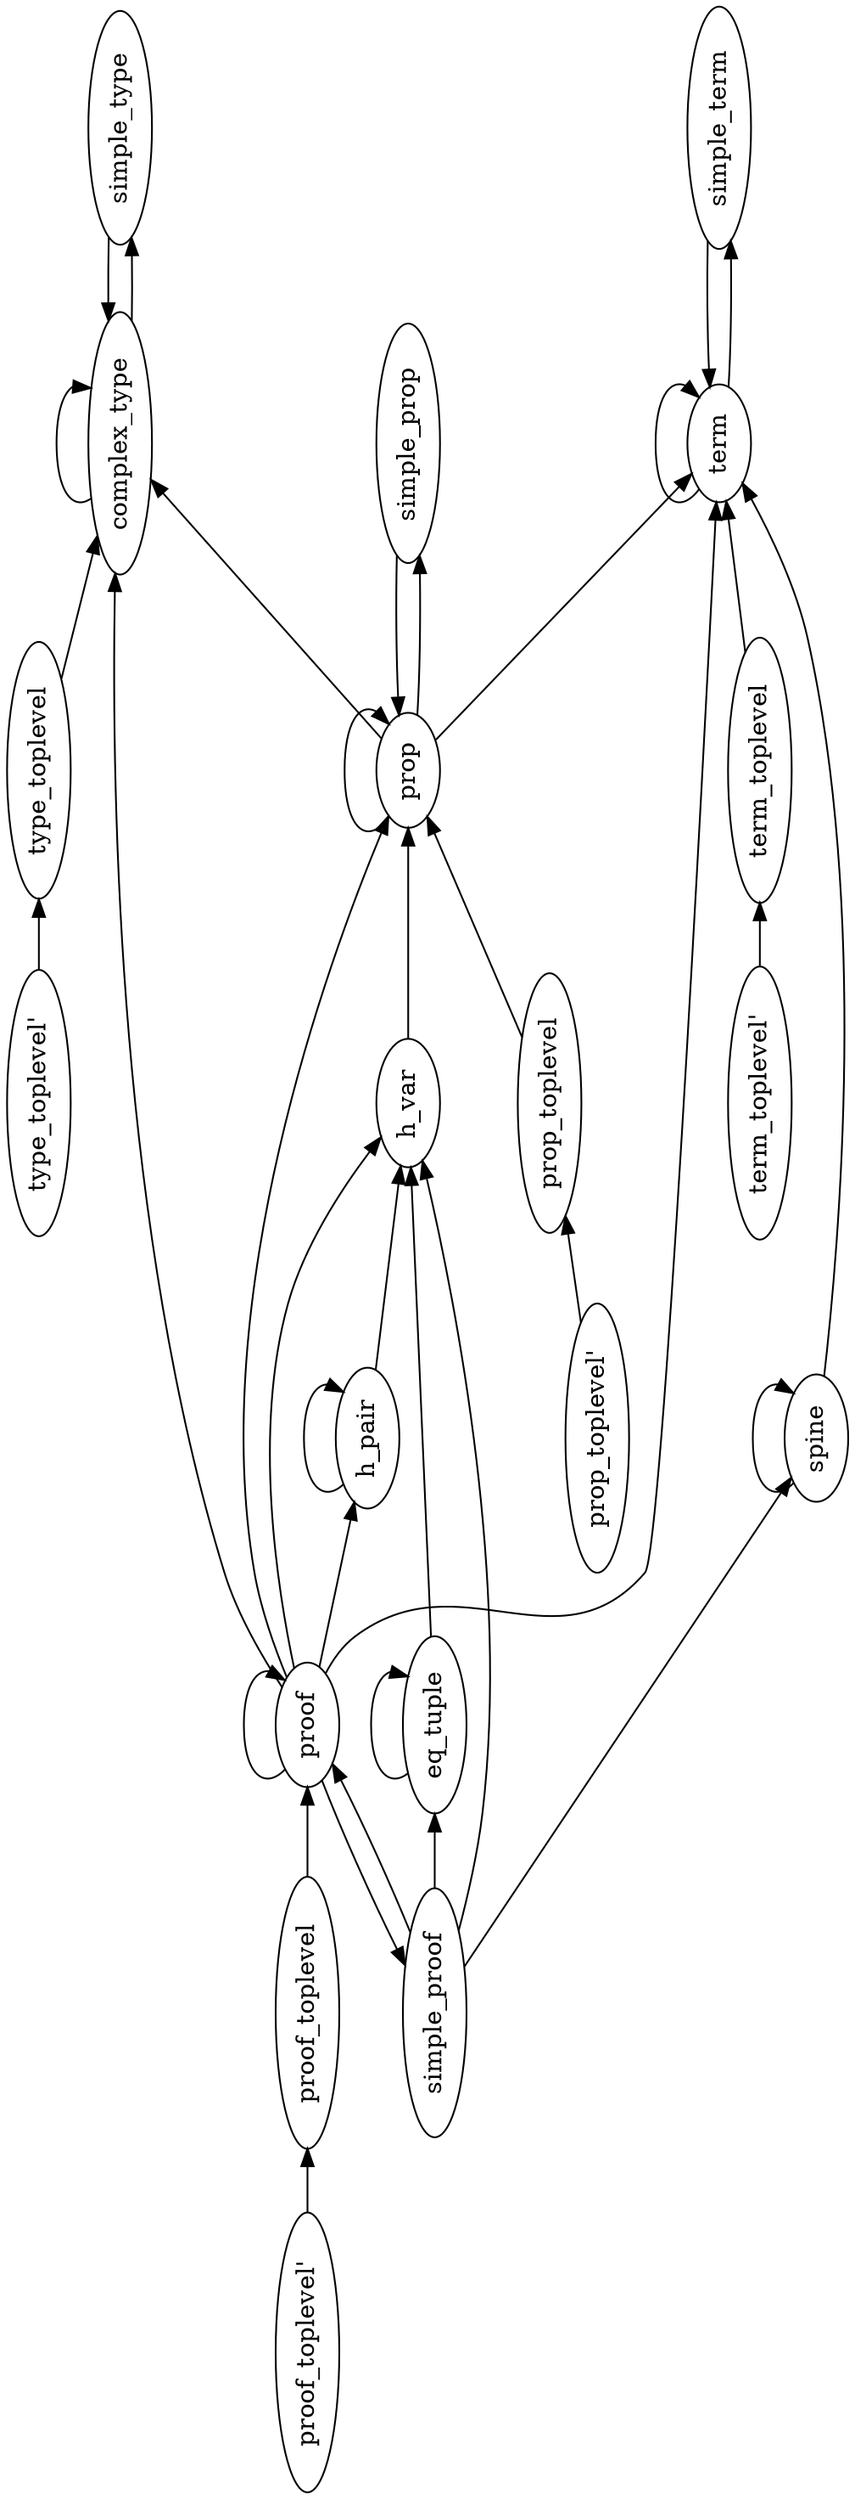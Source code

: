 digraph G {
orientation = landscape;
rankdir = LR;
ratio = compress;
nt0 [ label="type_toplevel'" ] ;
nt1 [ label="term_toplevel'" ] ;
nt2 [ label="prop_toplevel'" ] ;
nt3 [ label="proof_toplevel'" ] ;
nt4 [ label="type_toplevel" ] ;
nt5 [ label="term_toplevel" ] ;
nt6 [ label="term" ] ;
nt7 [ label="spine" ] ;
nt8 [ label="simple_type" ] ;
nt9 [ label="simple_term" ] ;
nt10 [ label="simple_prop" ] ;
nt11 [ label="simple_proof" ] ;
nt12 [ label="prop_toplevel" ] ;
nt13 [ label="prop" ] ;
nt14 [ label="proof_toplevel" ] ;
nt15 [ label="proof" ] ;
nt16 [ label="h_var" ] ;
nt17 [ label="h_pair" ] ;
nt18 [ label="eq_tuple" ] ;
nt19 [ label="complex_type" ] ;
nt0 -> nt4 [ label="" ] ;
nt1 -> nt5 [ label="" ] ;
nt2 -> nt12 [ label="" ] ;
nt3 -> nt14 [ label="" ] ;
nt4 -> nt19 [ label="" ] ;
nt5 -> nt6 [ label="" ] ;
nt6 -> nt6 [ label="" ] ;
nt6 -> nt9 [ label="" ] ;
nt7 -> nt6 [ label="" ] ;
nt7 -> nt7 [ label="" ] ;
nt8 -> nt19 [ label="" ] ;
nt9 -> nt6 [ label="" ] ;
nt10 -> nt13 [ label="" ] ;
nt11 -> nt7 [ label="" ] ;
nt11 -> nt15 [ label="" ] ;
nt11 -> nt16 [ label="" ] ;
nt11 -> nt18 [ label="" ] ;
nt12 -> nt13 [ label="" ] ;
nt13 -> nt6 [ label="" ] ;
nt13 -> nt10 [ label="" ] ;
nt13 -> nt13 [ label="" ] ;
nt13 -> nt19 [ label="" ] ;
nt14 -> nt15 [ label="" ] ;
nt15 -> nt6 [ label="" ] ;
nt15 -> nt11 [ label="" ] ;
nt15 -> nt13 [ label="" ] ;
nt15 -> nt15 [ label="" ] ;
nt15 -> nt16 [ label="" ] ;
nt15 -> nt17 [ label="" ] ;
nt15 -> nt19 [ label="" ] ;
nt16 -> nt13 [ label="" ] ;
nt17 -> nt16 [ label="" ] ;
nt17 -> nt17 [ label="" ] ;
nt18 -> nt16 [ label="" ] ;
nt18 -> nt18 [ label="" ] ;
nt19 -> nt8 [ label="" ] ;
nt19 -> nt19 [ label="" ] ;

}
